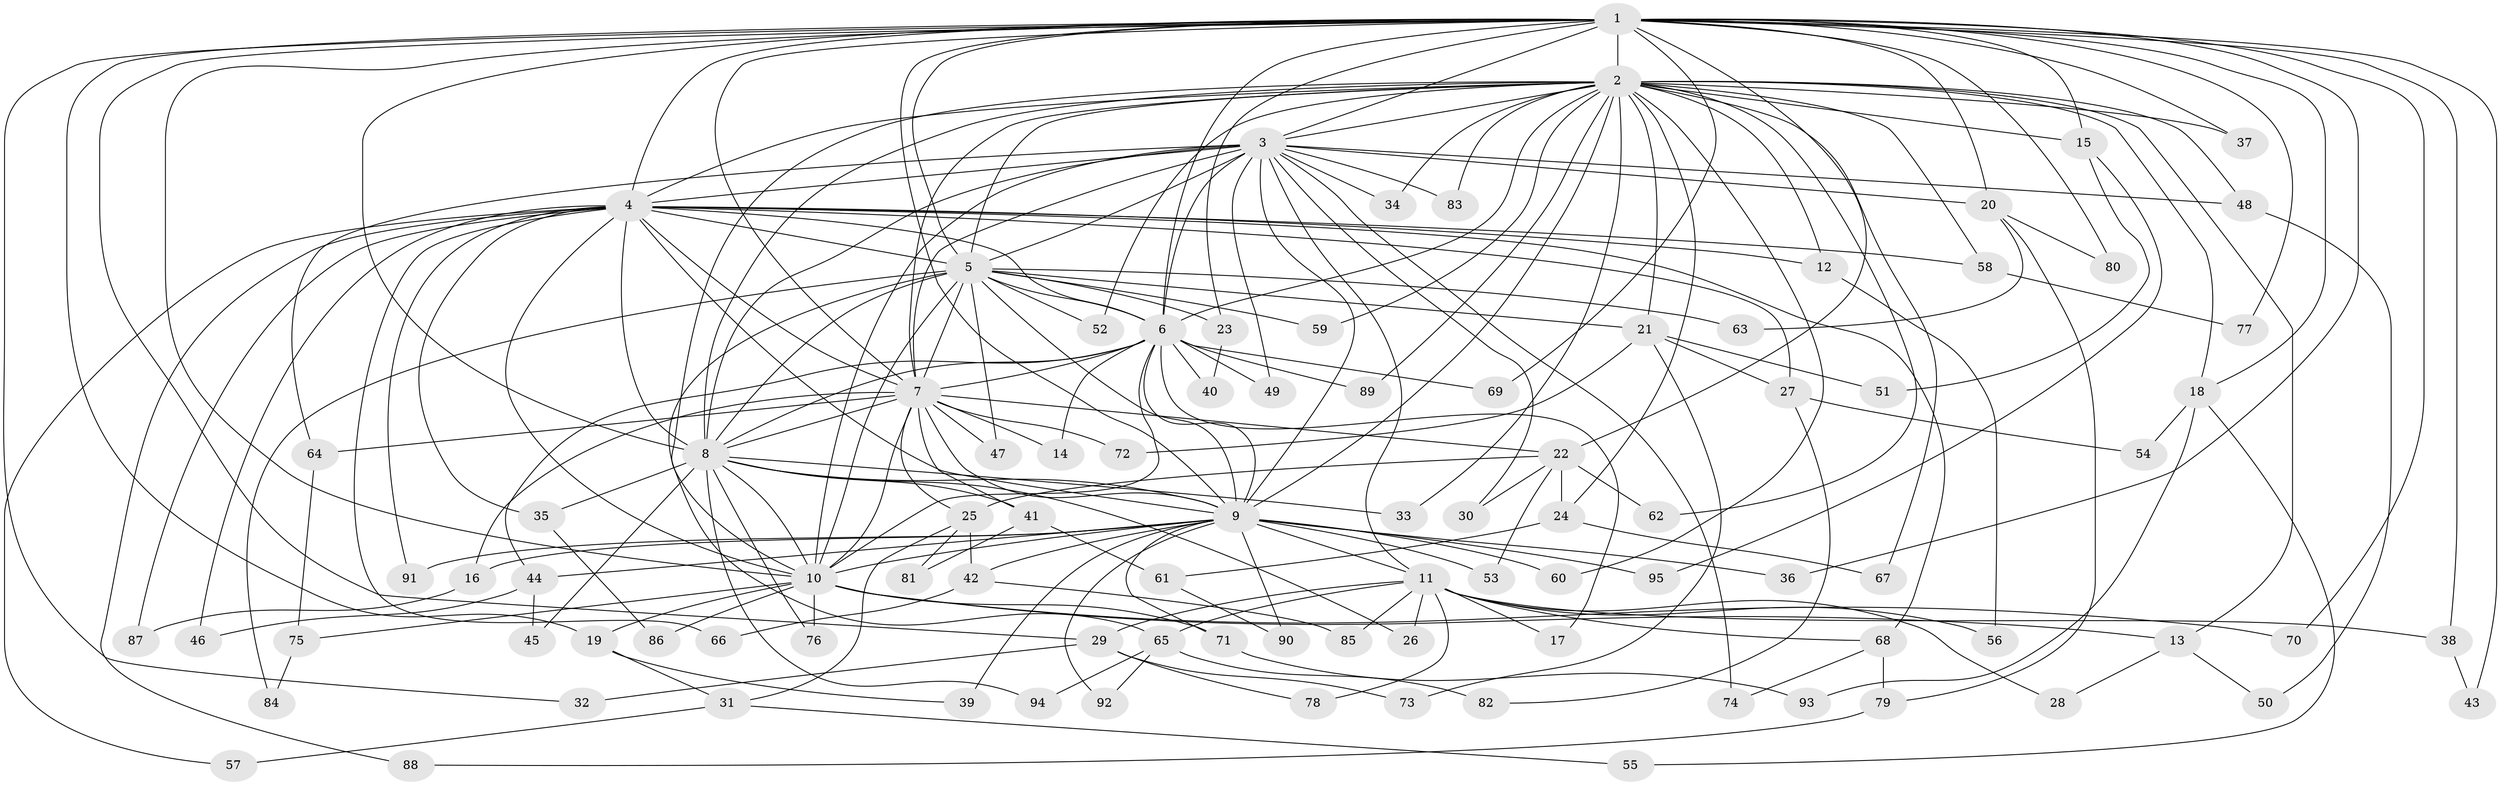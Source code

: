 // Generated by graph-tools (version 1.1) at 2025/49/03/09/25 03:49:32]
// undirected, 95 vertices, 215 edges
graph export_dot {
graph [start="1"]
  node [color=gray90,style=filled];
  1;
  2;
  3;
  4;
  5;
  6;
  7;
  8;
  9;
  10;
  11;
  12;
  13;
  14;
  15;
  16;
  17;
  18;
  19;
  20;
  21;
  22;
  23;
  24;
  25;
  26;
  27;
  28;
  29;
  30;
  31;
  32;
  33;
  34;
  35;
  36;
  37;
  38;
  39;
  40;
  41;
  42;
  43;
  44;
  45;
  46;
  47;
  48;
  49;
  50;
  51;
  52;
  53;
  54;
  55;
  56;
  57;
  58;
  59;
  60;
  61;
  62;
  63;
  64;
  65;
  66;
  67;
  68;
  69;
  70;
  71;
  72;
  73;
  74;
  75;
  76;
  77;
  78;
  79;
  80;
  81;
  82;
  83;
  84;
  85;
  86;
  87;
  88;
  89;
  90;
  91;
  92;
  93;
  94;
  95;
  1 -- 2;
  1 -- 3;
  1 -- 4;
  1 -- 5;
  1 -- 6;
  1 -- 7;
  1 -- 8;
  1 -- 9;
  1 -- 10;
  1 -- 15;
  1 -- 18;
  1 -- 19;
  1 -- 20;
  1 -- 22;
  1 -- 23;
  1 -- 29;
  1 -- 32;
  1 -- 36;
  1 -- 37;
  1 -- 38;
  1 -- 43;
  1 -- 69;
  1 -- 70;
  1 -- 77;
  1 -- 80;
  2 -- 3;
  2 -- 4;
  2 -- 5;
  2 -- 6;
  2 -- 7;
  2 -- 8;
  2 -- 9;
  2 -- 10;
  2 -- 12;
  2 -- 13;
  2 -- 15;
  2 -- 18;
  2 -- 21;
  2 -- 24;
  2 -- 33;
  2 -- 34;
  2 -- 37;
  2 -- 48;
  2 -- 52;
  2 -- 58;
  2 -- 59;
  2 -- 60;
  2 -- 62;
  2 -- 67;
  2 -- 83;
  2 -- 89;
  3 -- 4;
  3 -- 5;
  3 -- 6;
  3 -- 7;
  3 -- 8;
  3 -- 9;
  3 -- 10;
  3 -- 11;
  3 -- 20;
  3 -- 30;
  3 -- 34;
  3 -- 48;
  3 -- 49;
  3 -- 64;
  3 -- 74;
  3 -- 83;
  4 -- 5;
  4 -- 6;
  4 -- 7;
  4 -- 8;
  4 -- 9;
  4 -- 10;
  4 -- 12;
  4 -- 27;
  4 -- 35;
  4 -- 46;
  4 -- 57;
  4 -- 58;
  4 -- 66;
  4 -- 68;
  4 -- 87;
  4 -- 88;
  4 -- 91;
  5 -- 6;
  5 -- 7;
  5 -- 8;
  5 -- 9;
  5 -- 10;
  5 -- 21;
  5 -- 23;
  5 -- 47;
  5 -- 52;
  5 -- 59;
  5 -- 63;
  5 -- 65;
  5 -- 84;
  6 -- 7;
  6 -- 8;
  6 -- 9;
  6 -- 10;
  6 -- 14;
  6 -- 17;
  6 -- 40;
  6 -- 44;
  6 -- 49;
  6 -- 69;
  6 -- 89;
  7 -- 8;
  7 -- 9;
  7 -- 10;
  7 -- 14;
  7 -- 16;
  7 -- 22;
  7 -- 25;
  7 -- 41;
  7 -- 47;
  7 -- 64;
  7 -- 72;
  8 -- 9;
  8 -- 10;
  8 -- 26;
  8 -- 33;
  8 -- 35;
  8 -- 41;
  8 -- 45;
  8 -- 76;
  8 -- 94;
  9 -- 10;
  9 -- 11;
  9 -- 16;
  9 -- 36;
  9 -- 39;
  9 -- 42;
  9 -- 44;
  9 -- 53;
  9 -- 60;
  9 -- 71;
  9 -- 90;
  9 -- 91;
  9 -- 92;
  9 -- 95;
  10 -- 13;
  10 -- 19;
  10 -- 70;
  10 -- 71;
  10 -- 75;
  10 -- 76;
  10 -- 86;
  11 -- 17;
  11 -- 26;
  11 -- 28;
  11 -- 29;
  11 -- 38;
  11 -- 56;
  11 -- 65;
  11 -- 68;
  11 -- 78;
  11 -- 85;
  12 -- 56;
  13 -- 28;
  13 -- 50;
  15 -- 51;
  15 -- 95;
  16 -- 87;
  18 -- 54;
  18 -- 55;
  18 -- 93;
  19 -- 31;
  19 -- 39;
  20 -- 63;
  20 -- 79;
  20 -- 80;
  21 -- 27;
  21 -- 51;
  21 -- 72;
  21 -- 73;
  22 -- 24;
  22 -- 25;
  22 -- 30;
  22 -- 53;
  22 -- 62;
  23 -- 40;
  24 -- 61;
  24 -- 67;
  25 -- 31;
  25 -- 42;
  25 -- 81;
  27 -- 54;
  27 -- 82;
  29 -- 32;
  29 -- 73;
  29 -- 78;
  31 -- 55;
  31 -- 57;
  35 -- 86;
  38 -- 43;
  41 -- 61;
  41 -- 81;
  42 -- 66;
  42 -- 85;
  44 -- 45;
  44 -- 46;
  48 -- 50;
  58 -- 77;
  61 -- 90;
  64 -- 75;
  65 -- 82;
  65 -- 92;
  65 -- 94;
  68 -- 74;
  68 -- 79;
  71 -- 93;
  75 -- 84;
  79 -- 88;
}
